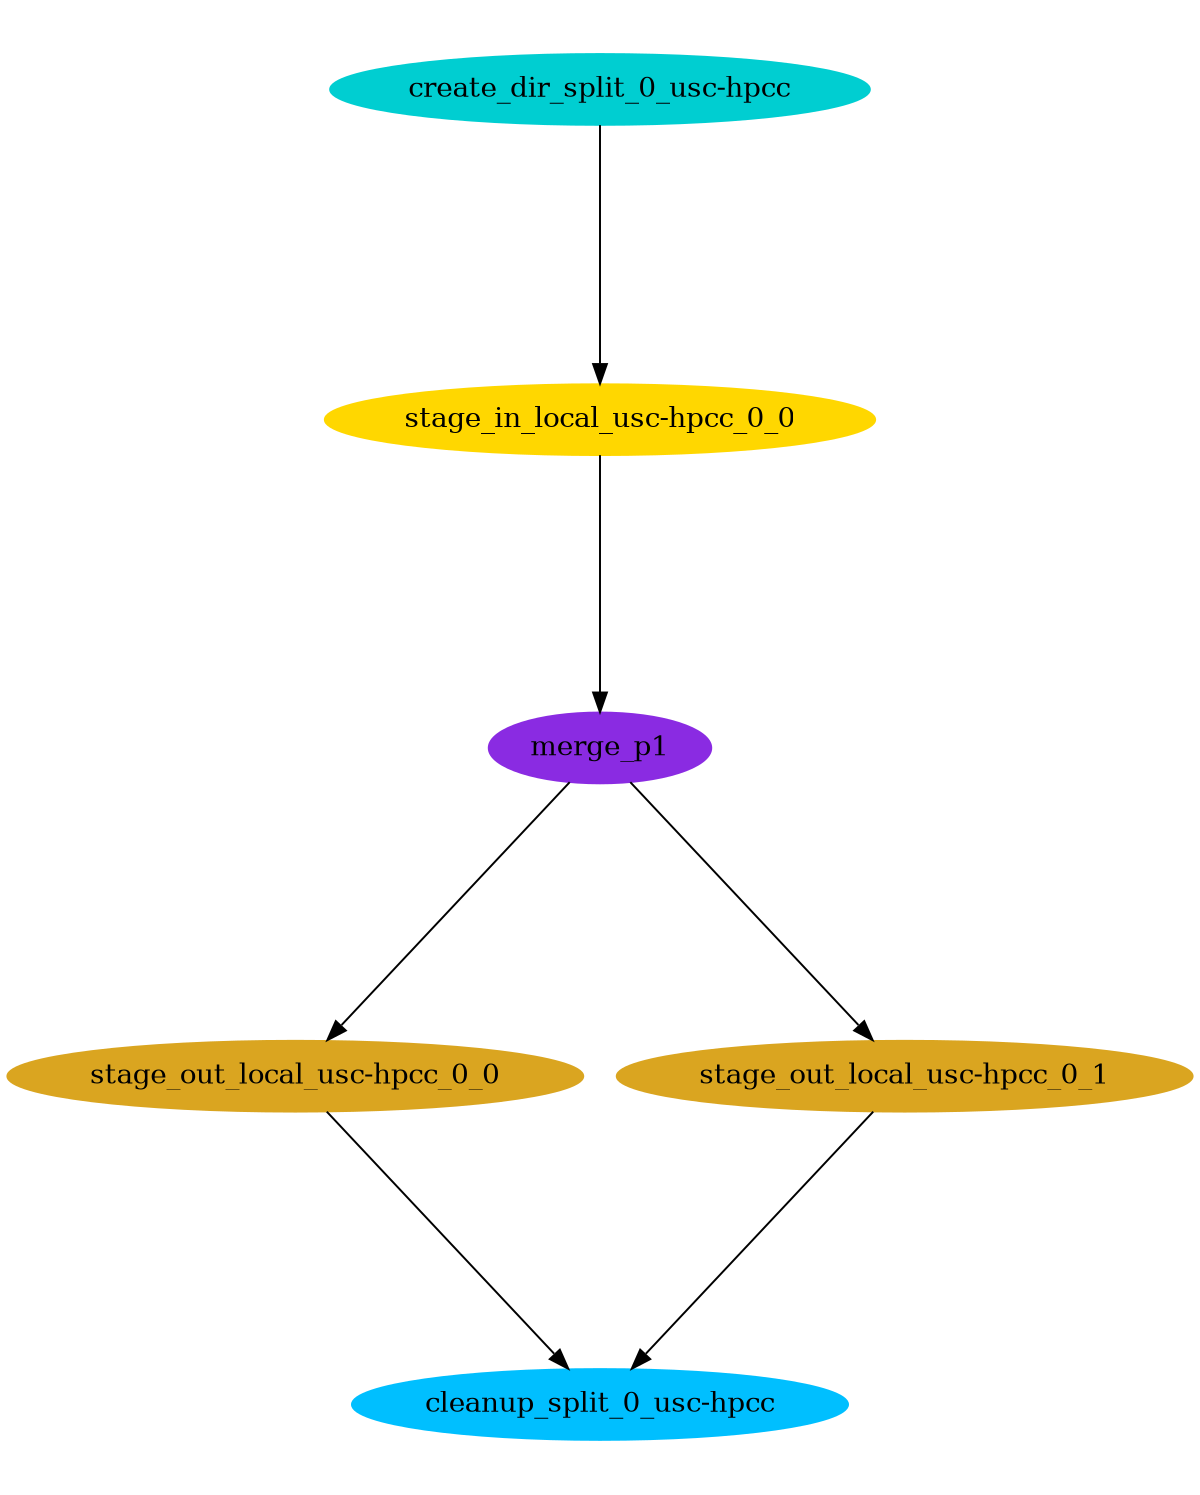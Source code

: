 digraph E {
size="8.0,10.0"
ratio=fill
node [shape=ellipse]
edge [arrowhead=normal, arrowsize=1.0]
	"create_dir_split_0_usc-hpcc" [color=darkturquoise,style=filled,label="create_dir_split_0_usc-hpcc"]
	"merge_p1" [color=blueviolet,style=filled,label="merge_p1"]
	"cleanup_split_0_usc-hpcc" [color=deepskyblue,style=filled,label="cleanup_split_0_usc-hpcc"]
	"stage_out_local_usc-hpcc_0_0" [color=goldenrod,style=filled,label="stage_out_local_usc-hpcc_0_0"]
	"stage_in_local_usc-hpcc_0_0" [color=gold,style=filled,label="stage_in_local_usc-hpcc_0_0"]
	"stage_out_local_usc-hpcc_0_1" [color=goldenrod,style=filled,label="stage_out_local_usc-hpcc_0_1"]

	"create_dir_split_0_usc-hpcc" -> "stage_in_local_usc-hpcc_0_0"
	"merge_p1" -> "stage_out_local_usc-hpcc_0_0"
	"merge_p1" -> "stage_out_local_usc-hpcc_0_1"
	"stage_out_local_usc-hpcc_0_0" -> "cleanup_split_0_usc-hpcc"
	"stage_in_local_usc-hpcc_0_0" -> "merge_p1"
	"stage_out_local_usc-hpcc_0_1" -> "cleanup_split_0_usc-hpcc"
}
